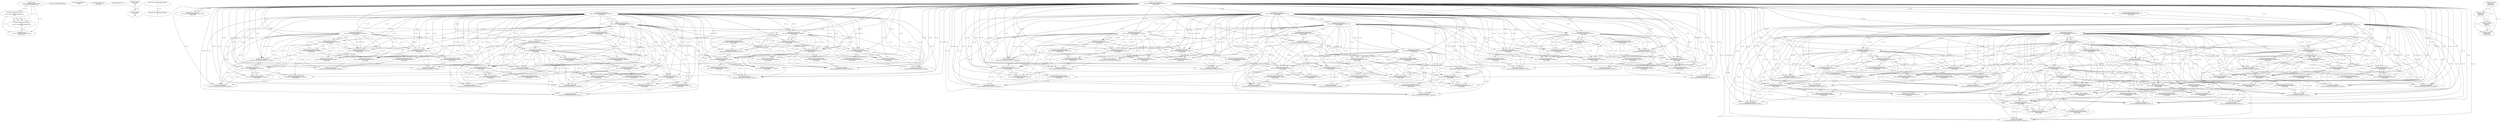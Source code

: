// Global SCDG with merge call
digraph {
	0 [label="4205424.main
02c2d7cc7dbc56f5659150b6b5b7df14
<BV128 arg0_984483_128>"]
	1 [label="0x401014.IsDebuggerPresent
"]
	2 [label="0x40102a.FindWindowA
OLLYDBG
0"]
	3 [label="0x402b86.LoadLibraryA
user32.dll"]
	4 [label="0x402b9a.GetModuleFileNameA
0
02c2d7cc7dbc56f5659150b6b5b7df14
260"]
	0 -> 4 [label="(1-->2)"]
	5 [label="0x403953.GetModuleFileNameA
0
02c2d7cc7dbc56f5659150b6b5b7df14
260"]
	0 -> 5 [label="(1-->2)"]
	4 -> 5 [label="(2-->2)"]
	4 -> 5 [label="(3-->3)"]
	4 -> 5 [label="(0-->0)"]
	6 [label="0x403967.strstr
02c2d7cc7dbc56f5659150b6b5b7df14
test_item.exe"]
	0 -> 6 [label="(1-->1)"]
	4 -> 6 [label="(2-->1)"]
	5 -> 6 [label="(2-->1)"]
	7 [label="0x402bab.ExitProcess
0"]
	8 [label="0x40104b.memset
2147417092
0
292"]
	9 [label="0x401056.CreateToolhelp32Snapshot
2
0"]
	10 [label="0x401071.Process32First
retval_CreateToolhelp32Snapshot_1082787_32
2147417088"]
	11 [label="0x40108d.StrStrIA
explorer.exe
wireshark.exe"]
	12 [label="0x4010b9.GetHandleInformation
retval_CreateToolhelp32Snapshot_1082787_32
2147417084"]
	10 -> 12 [label="(1-->1)"]
	13 [label="0x40109d.Process32Next
retval_CreateToolhelp32Snapshot_1082787_32
2147417088"]
	10 -> 13 [label="(1-->1)"]
	10 -> 13 [label="(2-->2)"]
	14 [label="0x401ac4.memset
2147416764
0
292"]
	8 -> 14 [label="(3-->3)"]
	15 [label="0x401acf.CreateToolhelp32Snapshot
2
0"]
	9 -> 15 [label="(1-->1)"]
	16 [label="0x401af5.Process32First
retval_CreateToolhelp32Snapshot_1082791_32
2147416760"]
	10 -> 16 [label="(0-->0)"]
	17 [label="0x401b10.StrStrIA
explorer.exe
dumpcap.exe"]
	11 -> 17 [label="(1-->1)"]
	18 [label="0x401af5.Process32First
retval_CreateToolhelp32Snapshot_1082792_32
2147416760"]
	10 -> 18 [label="(0-->0)"]
	19 [label="0x401b1c.Process32Next
retval_CreateToolhelp32Snapshot_1082792_32
2147416760"]
	18 -> 19 [label="(1-->1)"]
	18 -> 19 [label="(2-->2)"]
	20 [label="0x401af5.Process32First
retval_CreateToolhelp32Snapshot_1082797_32
2147416760"]
	18 -> 20 [label="(2-->2)"]
	19 -> 20 [label="(2-->2)"]
	10 -> 20 [label="(0-->0)"]
	18 -> 20 [label="(0-->0)"]
	21 [label="0x401b10.StrStrIA
explorer.exe
idag.exe"]
	11 -> 21 [label="(1-->1)"]
	17 -> 21 [label="(1-->1)"]
	22 [label="0x401b38.GetHandleInformation
retval_CreateToolhelp32Snapshot_1082797_32
2147416756"]
	20 -> 22 [label="(1-->1)"]
	23 [label="0x401b4a.CloseHandle
retval_CreateToolhelp32Snapshot_1082797_32"]
	20 -> 23 [label="(1-->1)"]
	22 -> 23 [label="(1-->1)"]
	10 -> 23 [label="(0-->0)"]
	18 -> 23 [label="(0-->0)"]
	20 -> 23 [label="(0-->0)"]
	24 [label="0x401b1c.Process32Next
retval_CreateToolhelp32Snapshot_1082797_32
2147416760"]
	20 -> 24 [label="(1-->1)"]
	18 -> 24 [label="(2-->2)"]
	19 -> 24 [label="(2-->2)"]
	20 -> 24 [label="(2-->2)"]
	25 [label="0x401af5.Process32First
retval_CreateToolhelp32Snapshot_1082804_32
2147416760"]
	18 -> 25 [label="(2-->2)"]
	19 -> 25 [label="(2-->2)"]
	20 -> 25 [label="(2-->2)"]
	24 -> 25 [label="(2-->2)"]
	10 -> 25 [label="(0-->0)"]
	18 -> 25 [label="(0-->0)"]
	20 -> 25 [label="(0-->0)"]
	26 [label="0x401b10.StrStrIA
explorer.exe
vmwaretray.exe"]
	11 -> 26 [label="(1-->1)"]
	17 -> 26 [label="(1-->1)"]
	21 -> 26 [label="(1-->1)"]
	27 [label="0x401b38.GetHandleInformation
retval_CreateToolhelp32Snapshot_1082804_32
2147416756"]
	25 -> 27 [label="(1-->1)"]
	28 [label="0x401af5.Process32First
retval_CreateToolhelp32Snapshot_1082805_32
2147416760"]
	18 -> 28 [label="(2-->2)"]
	19 -> 28 [label="(2-->2)"]
	20 -> 28 [label="(2-->2)"]
	24 -> 28 [label="(2-->2)"]
	10 -> 28 [label="(0-->0)"]
	18 -> 28 [label="(0-->0)"]
	20 -> 28 [label="(0-->0)"]
	29 [label="0x401b38.GetHandleInformation
retval_CreateToolhelp32Snapshot_1082805_32
2147416756"]
	28 -> 29 [label="(1-->1)"]
	22 -> 29 [label="(2-->2)"]
	30 [label="0x401af5.Process32First
retval_CreateToolhelp32Snapshot_1082807_32
2147416760"]
	18 -> 30 [label="(2-->2)"]
	19 -> 30 [label="(2-->2)"]
	20 -> 30 [label="(2-->2)"]
	24 -> 30 [label="(2-->2)"]
	10 -> 30 [label="(0-->0)"]
	18 -> 30 [label="(0-->0)"]
	20 -> 30 [label="(0-->0)"]
	23 -> 30 [label="(0-->0)"]
	31 [label="0x401b4a.CloseHandle
retval_CreateToolhelp32Snapshot_1082805_32"]
	28 -> 31 [label="(1-->1)"]
	29 -> 31 [label="(1-->1)"]
	10 -> 31 [label="(0-->0)"]
	18 -> 31 [label="(0-->0)"]
	20 -> 31 [label="(0-->0)"]
	28 -> 31 [label="(0-->0)"]
	32 [label="0x401b38.GetHandleInformation
retval_CreateToolhelp32Snapshot_1082807_32
2147416756"]
	30 -> 32 [label="(1-->1)"]
	22 -> 32 [label="(2-->2)"]
	33 [label="0x401b4a.CloseHandle
retval_CreateToolhelp32Snapshot_1082804_32"]
	25 -> 33 [label="(1-->1)"]
	27 -> 33 [label="(1-->1)"]
	10 -> 33 [label="(0-->0)"]
	18 -> 33 [label="(0-->0)"]
	20 -> 33 [label="(0-->0)"]
	25 -> 33 [label="(0-->0)"]
	34 [label="0x401b4a.CloseHandle
retval_CreateToolhelp32Snapshot_1082807_32"]
	30 -> 34 [label="(1-->1)"]
	32 -> 34 [label="(1-->1)"]
	10 -> 34 [label="(0-->0)"]
	18 -> 34 [label="(0-->0)"]
	20 -> 34 [label="(0-->0)"]
	23 -> 34 [label="(0-->0)"]
	30 -> 34 [label="(0-->0)"]
	35 [label="0x401b38.GetHandleInformation
retval_CreateToolhelp32Snapshot_1082792_32
2147416756"]
	18 -> 35 [label="(1-->1)"]
	19 -> 35 [label="(1-->1)"]
	36 [label="0x401af5.Process32First
retval_CreateToolhelp32Snapshot_1082798_32
2147416760"]
	18 -> 36 [label="(2-->2)"]
	19 -> 36 [label="(2-->2)"]
	10 -> 36 [label="(0-->0)"]
	18 -> 36 [label="(0-->0)"]
	37 [label="0x401b1c.Process32Next
retval_CreateToolhelp32Snapshot_1082798_32
2147416760"]
	36 -> 37 [label="(1-->1)"]
	18 -> 37 [label="(2-->2)"]
	19 -> 37 [label="(2-->2)"]
	36 -> 37 [label="(2-->2)"]
	38 [label="0x401af5.Process32First
retval_CreateToolhelp32Snapshot_1082814_32
2147416760"]
	18 -> 38 [label="(2-->2)"]
	19 -> 38 [label="(2-->2)"]
	36 -> 38 [label="(2-->2)"]
	37 -> 38 [label="(2-->2)"]
	10 -> 38 [label="(0-->0)"]
	18 -> 38 [label="(0-->0)"]
	36 -> 38 [label="(0-->0)"]
	39 [label="0x401104.PathFileExistsA
\\?\globalroot\systemroot\system32\vmx_fb.dll"]
	10 -> 39 [label="(0-->0)"]
	18 -> 39 [label="(0-->0)"]
	36 -> 39 [label="(0-->0)"]
	38 -> 39 [label="(0-->0)"]
	40 [label="0x401b38.GetHandleInformation
retval_CreateToolhelp32Snapshot_1082814_32
2147416756"]
	38 -> 40 [label="(1-->1)"]
	35 -> 40 [label="(2-->2)"]
	41 [label="0x401b4a.CloseHandle
retval_CreateToolhelp32Snapshot_1082814_32"]
	38 -> 41 [label="(1-->1)"]
	40 -> 41 [label="(1-->1)"]
	10 -> 41 [label="(0-->0)"]
	18 -> 41 [label="(0-->0)"]
	36 -> 41 [label="(0-->0)"]
	38 -> 41 [label="(0-->0)"]
	42 [label="0x401b38.GetHandleInformation
retval_CreateToolhelp32Snapshot_1082798_32
2147416756"]
	36 -> 42 [label="(1-->1)"]
	37 -> 42 [label="(1-->1)"]
	35 -> 42 [label="(2-->2)"]
	43 [label="0x401af5.Process32First
retval_CreateToolhelp32Snapshot_1082816_32
2147416760"]
	18 -> 43 [label="(2-->2)"]
	19 -> 43 [label="(2-->2)"]
	36 -> 43 [label="(2-->2)"]
	37 -> 43 [label="(2-->2)"]
	10 -> 43 [label="(0-->0)"]
	18 -> 43 [label="(0-->0)"]
	36 -> 43 [label="(0-->0)"]
	44 [label="0x401b38.GetHandleInformation
retval_CreateToolhelp32Snapshot_1082816_32
2147416756"]
	43 -> 44 [label="(1-->1)"]
	35 -> 44 [label="(2-->2)"]
	42 -> 44 [label="(2-->2)"]
	45 [label="0x401b4a.CloseHandle
retval_CreateToolhelp32Snapshot_1082816_32"]
	43 -> 45 [label="(1-->1)"]
	44 -> 45 [label="(1-->1)"]
	10 -> 45 [label="(0-->0)"]
	18 -> 45 [label="(0-->0)"]
	36 -> 45 [label="(0-->0)"]
	43 -> 45 [label="(0-->0)"]
	46 [label="0x401b4a.CloseHandle
retval_CreateToolhelp32Snapshot_1082798_32"]
	36 -> 46 [label="(1-->1)"]
	37 -> 46 [label="(1-->1)"]
	42 -> 46 [label="(1-->1)"]
	10 -> 46 [label="(0-->0)"]
	18 -> 46 [label="(0-->0)"]
	36 -> 46 [label="(0-->0)"]
	47 [label="0x401af5.Process32First
retval_CreateToolhelp32Snapshot_1082820_32
2147416760"]
	18 -> 47 [label="(2-->2)"]
	19 -> 47 [label="(2-->2)"]
	36 -> 47 [label="(2-->2)"]
	37 -> 47 [label="(2-->2)"]
	10 -> 47 [label="(0-->0)"]
	18 -> 47 [label="(0-->0)"]
	36 -> 47 [label="(0-->0)"]
	46 -> 47 [label="(0-->0)"]
	48 [label="0x401b38.GetHandleInformation
retval_CreateToolhelp32Snapshot_1082820_32
2147416756"]
	47 -> 48 [label="(1-->1)"]
	35 -> 48 [label="(2-->2)"]
	42 -> 48 [label="(2-->2)"]
	49 [label="0x401b4a.CloseHandle
retval_CreateToolhelp32Snapshot_1082820_32"]
	47 -> 49 [label="(1-->1)"]
	48 -> 49 [label="(1-->1)"]
	10 -> 49 [label="(0-->0)"]
	18 -> 49 [label="(0-->0)"]
	36 -> 49 [label="(0-->0)"]
	46 -> 49 [label="(0-->0)"]
	47 -> 49 [label="(0-->0)"]
	50 [label="0x401b4a.CloseHandle
retval_CreateToolhelp32Snapshot_1082792_32"]
	18 -> 50 [label="(1-->1)"]
	35 -> 50 [label="(1-->1)"]
	10 -> 50 [label="(0-->0)"]
	18 -> 50 [label="(0-->0)"]
	51 [label="0x401af5.Process32First
retval_CreateToolhelp32Snapshot_1082800_32
2147416760"]
	18 -> 51 [label="(2-->2)"]
	19 -> 51 [label="(2-->2)"]
	10 -> 51 [label="(0-->0)"]
	18 -> 51 [label="(0-->0)"]
	50 -> 51 [label="(0-->0)"]
	52 [label="0x401b38.GetHandleInformation
retval_CreateToolhelp32Snapshot_1082800_32
2147416756"]
	51 -> 52 [label="(1-->1)"]
	35 -> 52 [label="(2-->2)"]
	53 [label="0x401b1c.Process32Next
retval_CreateToolhelp32Snapshot_1082800_32
2147416760"]
	51 -> 53 [label="(1-->1)"]
	18 -> 53 [label="(2-->2)"]
	19 -> 53 [label="(2-->2)"]
	51 -> 53 [label="(2-->2)"]
	54 [label="0x401af5.Process32First
retval_CreateToolhelp32Snapshot_1082827_32
2147416760"]
	18 -> 54 [label="(2-->2)"]
	19 -> 54 [label="(2-->2)"]
	51 -> 54 [label="(2-->2)"]
	53 -> 54 [label="(2-->2)"]
	10 -> 54 [label="(0-->0)"]
	18 -> 54 [label="(0-->0)"]
	50 -> 54 [label="(0-->0)"]
	51 -> 54 [label="(0-->0)"]
	55 [label="0x401b38.GetHandleInformation
retval_CreateToolhelp32Snapshot_1082827_32
2147416756"]
	54 -> 55 [label="(1-->1)"]
	35 -> 55 [label="(2-->2)"]
	56 [label="0x401af5.Process32First
retval_CreateToolhelp32Snapshot_1082828_32
2147416760"]
	18 -> 56 [label="(2-->2)"]
	19 -> 56 [label="(2-->2)"]
	51 -> 56 [label="(2-->2)"]
	53 -> 56 [label="(2-->2)"]
	10 -> 56 [label="(0-->0)"]
	18 -> 56 [label="(0-->0)"]
	50 -> 56 [label="(0-->0)"]
	51 -> 56 [label="(0-->0)"]
	57 [label="0x401b4a.CloseHandle
retval_CreateToolhelp32Snapshot_1082827_32"]
	54 -> 57 [label="(1-->1)"]
	55 -> 57 [label="(1-->1)"]
	10 -> 57 [label="(0-->0)"]
	18 -> 57 [label="(0-->0)"]
	50 -> 57 [label="(0-->0)"]
	51 -> 57 [label="(0-->0)"]
	54 -> 57 [label="(0-->0)"]
	58 [label="0x401b38.GetHandleInformation
retval_CreateToolhelp32Snapshot_1082828_32
2147416756"]
	56 -> 58 [label="(1-->1)"]
	35 -> 58 [label="(2-->2)"]
	52 -> 58 [label="(2-->2)"]
	59 [label="0x401b4a.CloseHandle
retval_CreateToolhelp32Snapshot_1082828_32"]
	56 -> 59 [label="(1-->1)"]
	58 -> 59 [label="(1-->1)"]
	10 -> 59 [label="(0-->0)"]
	18 -> 59 [label="(0-->0)"]
	50 -> 59 [label="(0-->0)"]
	51 -> 59 [label="(0-->0)"]
	56 -> 59 [label="(0-->0)"]
	60 [label="0x401b4a.CloseHandle
retval_CreateToolhelp32Snapshot_1082800_32"]
	51 -> 60 [label="(1-->1)"]
	52 -> 60 [label="(1-->1)"]
	10 -> 60 [label="(0-->0)"]
	18 -> 60 [label="(0-->0)"]
	50 -> 60 [label="(0-->0)"]
	51 -> 60 [label="(0-->0)"]
	61 [label="0x401af5.Process32First
retval_CreateToolhelp32Snapshot_1082830_32
2147416760"]
	18 -> 61 [label="(2-->2)"]
	19 -> 61 [label="(2-->2)"]
	51 -> 61 [label="(2-->2)"]
	53 -> 61 [label="(2-->2)"]
	10 -> 61 [label="(0-->0)"]
	18 -> 61 [label="(0-->0)"]
	50 -> 61 [label="(0-->0)"]
	51 -> 61 [label="(0-->0)"]
	60 -> 61 [label="(0-->0)"]
	62 [label="0x401b38.GetHandleInformation
retval_CreateToolhelp32Snapshot_1082830_32
2147416756"]
	61 -> 62 [label="(1-->1)"]
	35 -> 62 [label="(2-->2)"]
	52 -> 62 [label="(2-->2)"]
	63 [label="0x401b4a.CloseHandle
retval_CreateToolhelp32Snapshot_1082830_32"]
	61 -> 63 [label="(1-->1)"]
	62 -> 63 [label="(1-->1)"]
	10 -> 63 [label="(0-->0)"]
	18 -> 63 [label="(0-->0)"]
	50 -> 63 [label="(0-->0)"]
	51 -> 63 [label="(0-->0)"]
	60 -> 63 [label="(0-->0)"]
	61 -> 63 [label="(0-->0)"]
	64 [label="0x401b1c.Process32Next
retval_CreateToolhelp32Snapshot_1082791_32
2147416760"]
	16 -> 64 [label="(1-->1)"]
	16 -> 64 [label="(2-->2)"]
	65 [label="0x401af5.Process32First
retval_CreateToolhelp32Snapshot_1082836_32
2147416760"]
	16 -> 65 [label="(2-->2)"]
	64 -> 65 [label="(2-->2)"]
	10 -> 65 [label="(0-->0)"]
	16 -> 65 [label="(0-->0)"]
	66 [label="0x401b38.GetHandleInformation
retval_CreateToolhelp32Snapshot_1082836_32
2147416756"]
	65 -> 66 [label="(1-->1)"]
	67 [label="0x401b1c.Process32Next
retval_CreateToolhelp32Snapshot_1082836_32
2147416760"]
	65 -> 67 [label="(1-->1)"]
	16 -> 67 [label="(2-->2)"]
	64 -> 67 [label="(2-->2)"]
	65 -> 67 [label="(2-->2)"]
	68 [label="0x401af5.Process32First
retval_CreateToolhelp32Snapshot_1082843_32
2147416760"]
	16 -> 68 [label="(2-->2)"]
	64 -> 68 [label="(2-->2)"]
	65 -> 68 [label="(2-->2)"]
	67 -> 68 [label="(2-->2)"]
	10 -> 68 [label="(0-->0)"]
	16 -> 68 [label="(0-->0)"]
	65 -> 68 [label="(0-->0)"]
	69 [label="0x401b38.GetHandleInformation
retval_CreateToolhelp32Snapshot_1082843_32
2147416756"]
	68 -> 69 [label="(1-->1)"]
	70 [label="0x401af5.Process32First
retval_CreateToolhelp32Snapshot_1082844_32
2147416760"]
	16 -> 70 [label="(2-->2)"]
	64 -> 70 [label="(2-->2)"]
	65 -> 70 [label="(2-->2)"]
	67 -> 70 [label="(2-->2)"]
	10 -> 70 [label="(0-->0)"]
	16 -> 70 [label="(0-->0)"]
	65 -> 70 [label="(0-->0)"]
	71 [label="0x401b4a.CloseHandle
retval_CreateToolhelp32Snapshot_1082843_32"]
	68 -> 71 [label="(1-->1)"]
	69 -> 71 [label="(1-->1)"]
	10 -> 71 [label="(0-->0)"]
	16 -> 71 [label="(0-->0)"]
	65 -> 71 [label="(0-->0)"]
	68 -> 71 [label="(0-->0)"]
	72 [label="0x401b38.GetHandleInformation
retval_CreateToolhelp32Snapshot_1082844_32
2147416756"]
	70 -> 72 [label="(1-->1)"]
	66 -> 72 [label="(2-->2)"]
	73 [label="0x401b4a.CloseHandle
retval_CreateToolhelp32Snapshot_1082844_32"]
	70 -> 73 [label="(1-->1)"]
	72 -> 73 [label="(1-->1)"]
	10 -> 73 [label="(0-->0)"]
	16 -> 73 [label="(0-->0)"]
	65 -> 73 [label="(0-->0)"]
	70 -> 73 [label="(0-->0)"]
	74 [label="0x401b4a.CloseHandle
retval_CreateToolhelp32Snapshot_1082836_32"]
	65 -> 74 [label="(1-->1)"]
	66 -> 74 [label="(1-->1)"]
	67 -> 74 [label="(1-->1)"]
	10 -> 74 [label="(0-->0)"]
	16 -> 74 [label="(0-->0)"]
	65 -> 74 [label="(0-->0)"]
	75 [label="0x401af5.Process32First
retval_CreateToolhelp32Snapshot_1082846_32
2147416760"]
	16 -> 75 [label="(2-->2)"]
	64 -> 75 [label="(2-->2)"]
	65 -> 75 [label="(2-->2)"]
	67 -> 75 [label="(2-->2)"]
	10 -> 75 [label="(0-->0)"]
	16 -> 75 [label="(0-->0)"]
	65 -> 75 [label="(0-->0)"]
	74 -> 75 [label="(0-->0)"]
	76 [label="0x401b38.GetHandleInformation
retval_CreateToolhelp32Snapshot_1082846_32
2147416756"]
	75 -> 76 [label="(1-->1)"]
	66 -> 76 [label="(2-->2)"]
	77 [label="0x401b4a.CloseHandle
retval_CreateToolhelp32Snapshot_1082846_32"]
	75 -> 77 [label="(1-->1)"]
	76 -> 77 [label="(1-->1)"]
	10 -> 77 [label="(0-->0)"]
	16 -> 77 [label="(0-->0)"]
	65 -> 77 [label="(0-->0)"]
	74 -> 77 [label="(0-->0)"]
	75 -> 77 [label="(0-->0)"]
	78 [label="0x401b38.GetHandleInformation
retval_CreateToolhelp32Snapshot_1082791_32
2147416756"]
	16 -> 78 [label="(1-->1)"]
	64 -> 78 [label="(1-->1)"]
	79 [label="0x401af5.Process32First
retval_CreateToolhelp32Snapshot_1082840_32
2147416760"]
	16 -> 79 [label="(2-->2)"]
	64 -> 79 [label="(2-->2)"]
	10 -> 79 [label="(0-->0)"]
	16 -> 79 [label="(0-->0)"]
	80 [label="0x401b1c.Process32Next
retval_CreateToolhelp32Snapshot_1082840_32
2147416760"]
	79 -> 80 [label="(1-->1)"]
	16 -> 80 [label="(2-->2)"]
	64 -> 80 [label="(2-->2)"]
	79 -> 80 [label="(2-->2)"]
	81 [label="0x401af5.Process32First
retval_CreateToolhelp32Snapshot_1082854_32
2147416760"]
	16 -> 81 [label="(2-->2)"]
	64 -> 81 [label="(2-->2)"]
	79 -> 81 [label="(2-->2)"]
	80 -> 81 [label="(2-->2)"]
	10 -> 81 [label="(0-->0)"]
	16 -> 81 [label="(0-->0)"]
	79 -> 81 [label="(0-->0)"]
	82 [label="0x401b38.GetHandleInformation
retval_CreateToolhelp32Snapshot_1082854_32
2147416756"]
	81 -> 82 [label="(1-->1)"]
	78 -> 82 [label="(2-->2)"]
	83 [label="0x401b4a.CloseHandle
retval_CreateToolhelp32Snapshot_1082854_32"]
	81 -> 83 [label="(1-->1)"]
	82 -> 83 [label="(1-->1)"]
	10 -> 83 [label="(0-->0)"]
	16 -> 83 [label="(0-->0)"]
	79 -> 83 [label="(0-->0)"]
	81 -> 83 [label="(0-->0)"]
	84 [label="0x401b38.GetHandleInformation
retval_CreateToolhelp32Snapshot_1082840_32
2147416756"]
	79 -> 84 [label="(1-->1)"]
	80 -> 84 [label="(1-->1)"]
	78 -> 84 [label="(2-->2)"]
	85 [label="0x401af5.Process32First
retval_CreateToolhelp32Snapshot_1082857_32
2147416760"]
	16 -> 85 [label="(2-->2)"]
	64 -> 85 [label="(2-->2)"]
	79 -> 85 [label="(2-->2)"]
	80 -> 85 [label="(2-->2)"]
	10 -> 85 [label="(0-->0)"]
	16 -> 85 [label="(0-->0)"]
	79 -> 85 [label="(0-->0)"]
	86 [label="0x401b38.GetHandleInformation
retval_CreateToolhelp32Snapshot_1082857_32
2147416756"]
	85 -> 86 [label="(1-->1)"]
	78 -> 86 [label="(2-->2)"]
	84 -> 86 [label="(2-->2)"]
	87 [label="0x401b4a.CloseHandle
retval_CreateToolhelp32Snapshot_1082857_32"]
	85 -> 87 [label="(1-->1)"]
	86 -> 87 [label="(1-->1)"]
	10 -> 87 [label="(0-->0)"]
	16 -> 87 [label="(0-->0)"]
	79 -> 87 [label="(0-->0)"]
	85 -> 87 [label="(0-->0)"]
	88 [label="0x401b4a.CloseHandle
retval_CreateToolhelp32Snapshot_1082840_32"]
	79 -> 88 [label="(1-->1)"]
	80 -> 88 [label="(1-->1)"]
	84 -> 88 [label="(1-->1)"]
	10 -> 88 [label="(0-->0)"]
	16 -> 88 [label="(0-->0)"]
	79 -> 88 [label="(0-->0)"]
	89 [label="0x401af5.Process32First
retval_CreateToolhelp32Snapshot_1082858_32
2147416760"]
	16 -> 89 [label="(2-->2)"]
	64 -> 89 [label="(2-->2)"]
	79 -> 89 [label="(2-->2)"]
	80 -> 89 [label="(2-->2)"]
	10 -> 89 [label="(0-->0)"]
	16 -> 89 [label="(0-->0)"]
	79 -> 89 [label="(0-->0)"]
	88 -> 89 [label="(0-->0)"]
	90 [label="0x401b38.GetHandleInformation
retval_CreateToolhelp32Snapshot_1082858_32
2147416756"]
	89 -> 90 [label="(1-->1)"]
	78 -> 90 [label="(2-->2)"]
	84 -> 90 [label="(2-->2)"]
	91 [label="0x401b4a.CloseHandle
retval_CreateToolhelp32Snapshot_1082858_32"]
	89 -> 91 [label="(1-->1)"]
	90 -> 91 [label="(1-->1)"]
	10 -> 91 [label="(0-->0)"]
	16 -> 91 [label="(0-->0)"]
	79 -> 91 [label="(0-->0)"]
	88 -> 91 [label="(0-->0)"]
	89 -> 91 [label="(0-->0)"]
	92 [label="0x401b4a.CloseHandle
retval_CreateToolhelp32Snapshot_1082791_32"]
	16 -> 92 [label="(1-->1)"]
	64 -> 92 [label="(1-->1)"]
	78 -> 92 [label="(1-->1)"]
	10 -> 92 [label="(0-->0)"]
	16 -> 92 [label="(0-->0)"]
	93 [label="0x401af5.Process32First
retval_CreateToolhelp32Snapshot_1082864_32
2147416760"]
	16 -> 93 [label="(2-->2)"]
	64 -> 93 [label="(2-->2)"]
	10 -> 93 [label="(0-->0)"]
	16 -> 93 [label="(0-->0)"]
	92 -> 93 [label="(0-->0)"]
	94 [label="0x401b38.GetHandleInformation
retval_CreateToolhelp32Snapshot_1082864_32
2147416756"]
	93 -> 94 [label="(1-->1)"]
	78 -> 94 [label="(2-->2)"]
	95 [label="0x401b1c.Process32Next
retval_CreateToolhelp32Snapshot_1082864_32
2147416760"]
	93 -> 95 [label="(1-->1)"]
	16 -> 95 [label="(2-->2)"]
	64 -> 95 [label="(2-->2)"]
	93 -> 95 [label="(2-->2)"]
	96 [label="0x401af5.Process32First
retval_CreateToolhelp32Snapshot_1082868_32
2147416760"]
	16 -> 96 [label="(2-->2)"]
	64 -> 96 [label="(2-->2)"]
	93 -> 96 [label="(2-->2)"]
	95 -> 96 [label="(2-->2)"]
	10 -> 96 [label="(0-->0)"]
	16 -> 96 [label="(0-->0)"]
	92 -> 96 [label="(0-->0)"]
	93 -> 96 [label="(0-->0)"]
	97 [label="0x401b38.GetHandleInformation
retval_CreateToolhelp32Snapshot_1082868_32
2147416756"]
	96 -> 97 [label="(1-->1)"]
	78 -> 97 [label="(2-->2)"]
	98 [label="0x401af5.Process32First
retval_CreateToolhelp32Snapshot_1082869_32
2147416760"]
	16 -> 98 [label="(2-->2)"]
	64 -> 98 [label="(2-->2)"]
	93 -> 98 [label="(2-->2)"]
	95 -> 98 [label="(2-->2)"]
	10 -> 98 [label="(0-->0)"]
	16 -> 98 [label="(0-->0)"]
	92 -> 98 [label="(0-->0)"]
	93 -> 98 [label="(0-->0)"]
	99 [label="0x401b4a.CloseHandle
retval_CreateToolhelp32Snapshot_1082868_32"]
	96 -> 99 [label="(1-->1)"]
	97 -> 99 [label="(1-->1)"]
	10 -> 99 [label="(0-->0)"]
	16 -> 99 [label="(0-->0)"]
	92 -> 99 [label="(0-->0)"]
	93 -> 99 [label="(0-->0)"]
	96 -> 99 [label="(0-->0)"]
	100 [label="0x401b38.GetHandleInformation
retval_CreateToolhelp32Snapshot_1082869_32
2147416756"]
	98 -> 100 [label="(1-->1)"]
	78 -> 100 [label="(2-->2)"]
	94 -> 100 [label="(2-->2)"]
	101 [label="0x401b4a.CloseHandle
retval_CreateToolhelp32Snapshot_1082869_32"]
	98 -> 101 [label="(1-->1)"]
	100 -> 101 [label="(1-->1)"]
	10 -> 101 [label="(0-->0)"]
	16 -> 101 [label="(0-->0)"]
	92 -> 101 [label="(0-->0)"]
	93 -> 101 [label="(0-->0)"]
	98 -> 101 [label="(0-->0)"]
	102 [label="0x401b4a.CloseHandle
retval_CreateToolhelp32Snapshot_1082864_32"]
	93 -> 102 [label="(1-->1)"]
	94 -> 102 [label="(1-->1)"]
	10 -> 102 [label="(0-->0)"]
	16 -> 102 [label="(0-->0)"]
	92 -> 102 [label="(0-->0)"]
	93 -> 102 [label="(0-->0)"]
	103 [label="0x401af5.Process32First
retval_CreateToolhelp32Snapshot_1082871_32
2147416760"]
	16 -> 103 [label="(2-->2)"]
	64 -> 103 [label="(2-->2)"]
	93 -> 103 [label="(2-->2)"]
	95 -> 103 [label="(2-->2)"]
	10 -> 103 [label="(0-->0)"]
	16 -> 103 [label="(0-->0)"]
	92 -> 103 [label="(0-->0)"]
	93 -> 103 [label="(0-->0)"]
	102 -> 103 [label="(0-->0)"]
	104 [label="0x4010cb.CloseHandle
retval_CreateToolhelp32Snapshot_1082787_32"]
	10 -> 104 [label="(1-->1)"]
	12 -> 104 [label="(1-->1)"]
	10 -> 104 [label="(0-->0)"]
	105 [label="0x401b38.GetHandleInformation
retval_CreateToolhelp32Snapshot_1082871_32
2147416756"]
	103 -> 105 [label="(1-->1)"]
	78 -> 105 [label="(2-->2)"]
	94 -> 105 [label="(2-->2)"]
	106 [label="0x401b4a.CloseHandle
retval_CreateToolhelp32Snapshot_1082871_32"]
	103 -> 106 [label="(1-->1)"]
	105 -> 106 [label="(1-->1)"]
	10 -> 106 [label="(0-->0)"]
	16 -> 106 [label="(0-->0)"]
	92 -> 106 [label="(0-->0)"]
	93 -> 106 [label="(0-->0)"]
	102 -> 106 [label="(0-->0)"]
	103 -> 106 [label="(0-->0)"]
	107 [label="0x401af5.Process32First
retval_CreateToolhelp32Snapshot_1082877_32
2147416760"]
	10 -> 107 [label="(0-->0)"]
	104 -> 107 [label="(0-->0)"]
	108 [label="0x401b1c.Process32Next
retval_CreateToolhelp32Snapshot_1082877_32
2147416760"]
	107 -> 108 [label="(1-->1)"]
	107 -> 108 [label="(2-->2)"]
	109 [label="0x401af5.Process32First
retval_CreateToolhelp32Snapshot_1082881_32
2147416760"]
	107 -> 109 [label="(2-->2)"]
	108 -> 109 [label="(2-->2)"]
	10 -> 109 [label="(0-->0)"]
	104 -> 109 [label="(0-->0)"]
	107 -> 109 [label="(0-->0)"]
	110 [label="0x401b38.GetHandleInformation
retval_CreateToolhelp32Snapshot_1082881_32
2147416756"]
	109 -> 110 [label="(1-->1)"]
	111 [label="0x401b1c.Process32Next
retval_CreateToolhelp32Snapshot_1082881_32
2147416760"]
	109 -> 111 [label="(1-->1)"]
	107 -> 111 [label="(2-->2)"]
	108 -> 111 [label="(2-->2)"]
	109 -> 111 [label="(2-->2)"]
	112 [label="0x401af5.Process32First
retval_CreateToolhelp32Snapshot_1082888_32
2147416760"]
	107 -> 112 [label="(2-->2)"]
	108 -> 112 [label="(2-->2)"]
	109 -> 112 [label="(2-->2)"]
	111 -> 112 [label="(2-->2)"]
	10 -> 112 [label="(0-->0)"]
	104 -> 112 [label="(0-->0)"]
	107 -> 112 [label="(0-->0)"]
	109 -> 112 [label="(0-->0)"]
	113 [label="0x401b38.GetHandleInformation
retval_CreateToolhelp32Snapshot_1082888_32
2147416756"]
	112 -> 113 [label="(1-->1)"]
	114 [label="0x401af5.Process32First
retval_CreateToolhelp32Snapshot_1082889_32
2147416760"]
	107 -> 114 [label="(2-->2)"]
	108 -> 114 [label="(2-->2)"]
	109 -> 114 [label="(2-->2)"]
	111 -> 114 [label="(2-->2)"]
	10 -> 114 [label="(0-->0)"]
	104 -> 114 [label="(0-->0)"]
	107 -> 114 [label="(0-->0)"]
	109 -> 114 [label="(0-->0)"]
	115 [label="0x401b4a.CloseHandle
retval_CreateToolhelp32Snapshot_1082888_32"]
	112 -> 115 [label="(1-->1)"]
	113 -> 115 [label="(1-->1)"]
	10 -> 115 [label="(0-->0)"]
	104 -> 115 [label="(0-->0)"]
	107 -> 115 [label="(0-->0)"]
	109 -> 115 [label="(0-->0)"]
	112 -> 115 [label="(0-->0)"]
	116 [label="0x401b38.GetHandleInformation
retval_CreateToolhelp32Snapshot_1082889_32
2147416756"]
	114 -> 116 [label="(1-->1)"]
	110 -> 116 [label="(2-->2)"]
	117 [label="0x401b4a.CloseHandle
retval_CreateToolhelp32Snapshot_1082889_32"]
	114 -> 117 [label="(1-->1)"]
	116 -> 117 [label="(1-->1)"]
	10 -> 117 [label="(0-->0)"]
	104 -> 117 [label="(0-->0)"]
	107 -> 117 [label="(0-->0)"]
	109 -> 117 [label="(0-->0)"]
	114 -> 117 [label="(0-->0)"]
	118 [label="0x401b4a.CloseHandle
retval_CreateToolhelp32Snapshot_1082881_32"]
	109 -> 118 [label="(1-->1)"]
	110 -> 118 [label="(1-->1)"]
	111 -> 118 [label="(1-->1)"]
	10 -> 118 [label="(0-->0)"]
	104 -> 118 [label="(0-->0)"]
	107 -> 118 [label="(0-->0)"]
	109 -> 118 [label="(0-->0)"]
	119 [label="0x401af5.Process32First
retval_CreateToolhelp32Snapshot_1082891_32
2147416760"]
	107 -> 119 [label="(2-->2)"]
	108 -> 119 [label="(2-->2)"]
	109 -> 119 [label="(2-->2)"]
	111 -> 119 [label="(2-->2)"]
	10 -> 119 [label="(0-->0)"]
	104 -> 119 [label="(0-->0)"]
	107 -> 119 [label="(0-->0)"]
	109 -> 119 [label="(0-->0)"]
	118 -> 119 [label="(0-->0)"]
	120 [label="0x401b38.GetHandleInformation
retval_CreateToolhelp32Snapshot_1082891_32
2147416756"]
	119 -> 120 [label="(1-->1)"]
	110 -> 120 [label="(2-->2)"]
	121 [label="0x401b4a.CloseHandle
retval_CreateToolhelp32Snapshot_1082891_32"]
	119 -> 121 [label="(1-->1)"]
	120 -> 121 [label="(1-->1)"]
	10 -> 121 [label="(0-->0)"]
	104 -> 121 [label="(0-->0)"]
	107 -> 121 [label="(0-->0)"]
	109 -> 121 [label="(0-->0)"]
	118 -> 121 [label="(0-->0)"]
	119 -> 121 [label="(0-->0)"]
	122 [label="0x401b38.GetHandleInformation
retval_CreateToolhelp32Snapshot_1082877_32
2147416756"]
	107 -> 122 [label="(1-->1)"]
	108 -> 122 [label="(1-->1)"]
	123 [label="0x401af5.Process32First
retval_CreateToolhelp32Snapshot_1082882_32
2147416760"]
	107 -> 123 [label="(2-->2)"]
	108 -> 123 [label="(2-->2)"]
	10 -> 123 [label="(0-->0)"]
	104 -> 123 [label="(0-->0)"]
	107 -> 123 [label="(0-->0)"]
	124 [label="0x401b1c.Process32Next
retval_CreateToolhelp32Snapshot_1082882_32
2147416760"]
	123 -> 124 [label="(1-->1)"]
	107 -> 124 [label="(2-->2)"]
	108 -> 124 [label="(2-->2)"]
	123 -> 124 [label="(2-->2)"]
	125 [label="0x401af5.Process32First
retval_CreateToolhelp32Snapshot_1082897_32
2147416760"]
	107 -> 125 [label="(2-->2)"]
	108 -> 125 [label="(2-->2)"]
	123 -> 125 [label="(2-->2)"]
	124 -> 125 [label="(2-->2)"]
	10 -> 125 [label="(0-->0)"]
	104 -> 125 [label="(0-->0)"]
	107 -> 125 [label="(0-->0)"]
	123 -> 125 [label="(0-->0)"]
	126 [label="0x401b38.GetHandleInformation
retval_CreateToolhelp32Snapshot_1082897_32
2147416756"]
	125 -> 126 [label="(1-->1)"]
	122 -> 126 [label="(2-->2)"]
	127 [label="0x401b4a.CloseHandle
retval_CreateToolhelp32Snapshot_1082897_32"]
	125 -> 127 [label="(1-->1)"]
	126 -> 127 [label="(1-->1)"]
	10 -> 127 [label="(0-->0)"]
	104 -> 127 [label="(0-->0)"]
	107 -> 127 [label="(0-->0)"]
	123 -> 127 [label="(0-->0)"]
	125 -> 127 [label="(0-->0)"]
	128 [label="0x401b38.GetHandleInformation
retval_CreateToolhelp32Snapshot_1082882_32
2147416756"]
	123 -> 128 [label="(1-->1)"]
	124 -> 128 [label="(1-->1)"]
	122 -> 128 [label="(2-->2)"]
	129 [label="0x401af5.Process32First
retval_CreateToolhelp32Snapshot_1082901_32
2147416760"]
	107 -> 129 [label="(2-->2)"]
	108 -> 129 [label="(2-->2)"]
	123 -> 129 [label="(2-->2)"]
	124 -> 129 [label="(2-->2)"]
	10 -> 129 [label="(0-->0)"]
	104 -> 129 [label="(0-->0)"]
	107 -> 129 [label="(0-->0)"]
	123 -> 129 [label="(0-->0)"]
	130 [label="0x401b38.GetHandleInformation
retval_CreateToolhelp32Snapshot_1082901_32
2147416756"]
	129 -> 130 [label="(1-->1)"]
	122 -> 130 [label="(2-->2)"]
	128 -> 130 [label="(2-->2)"]
	131 [label="0x401b4a.CloseHandle
retval_CreateToolhelp32Snapshot_1082901_32"]
	129 -> 131 [label="(1-->1)"]
	130 -> 131 [label="(1-->1)"]
	10 -> 131 [label="(0-->0)"]
	104 -> 131 [label="(0-->0)"]
	107 -> 131 [label="(0-->0)"]
	123 -> 131 [label="(0-->0)"]
	129 -> 131 [label="(0-->0)"]
	132 [label="0x401b4a.CloseHandle
retval_CreateToolhelp32Snapshot_1082882_32"]
	123 -> 132 [label="(1-->1)"]
	124 -> 132 [label="(1-->1)"]
	128 -> 132 [label="(1-->1)"]
	10 -> 132 [label="(0-->0)"]
	104 -> 132 [label="(0-->0)"]
	107 -> 132 [label="(0-->0)"]
	123 -> 132 [label="(0-->0)"]
	133 [label="0x401af5.Process32First
retval_CreateToolhelp32Snapshot_1082902_32
2147416760"]
	107 -> 133 [label="(2-->2)"]
	108 -> 133 [label="(2-->2)"]
	123 -> 133 [label="(2-->2)"]
	124 -> 133 [label="(2-->2)"]
	10 -> 133 [label="(0-->0)"]
	104 -> 133 [label="(0-->0)"]
	107 -> 133 [label="(0-->0)"]
	123 -> 133 [label="(0-->0)"]
	132 -> 133 [label="(0-->0)"]
	134 [label="0x401b38.GetHandleInformation
retval_CreateToolhelp32Snapshot_1082902_32
2147416756"]
	133 -> 134 [label="(1-->1)"]
	122 -> 134 [label="(2-->2)"]
	128 -> 134 [label="(2-->2)"]
	135 [label="0x401b4a.CloseHandle
retval_CreateToolhelp32Snapshot_1082902_32"]
	133 -> 135 [label="(1-->1)"]
	134 -> 135 [label="(1-->1)"]
	10 -> 135 [label="(0-->0)"]
	104 -> 135 [label="(0-->0)"]
	107 -> 135 [label="(0-->0)"]
	123 -> 135 [label="(0-->0)"]
	132 -> 135 [label="(0-->0)"]
	133 -> 135 [label="(0-->0)"]
	136 [label="0x401b4a.CloseHandle
retval_CreateToolhelp32Snapshot_1082877_32"]
	107 -> 136 [label="(1-->1)"]
	108 -> 136 [label="(1-->1)"]
	122 -> 136 [label="(1-->1)"]
	10 -> 136 [label="(0-->0)"]
	104 -> 136 [label="(0-->0)"]
	107 -> 136 [label="(0-->0)"]
	137 [label="0x401af5.Process32First
retval_CreateToolhelp32Snapshot_1082884_32
2147416760"]
	107 -> 137 [label="(2-->2)"]
	108 -> 137 [label="(2-->2)"]
	10 -> 137 [label="(0-->0)"]
	104 -> 137 [label="(0-->0)"]
	107 -> 137 [label="(0-->0)"]
	136 -> 137 [label="(0-->0)"]
	138 [label="0x401b1c.Process32Next
retval_CreateToolhelp32Snapshot_1082884_32
2147416760"]
	137 -> 138 [label="(1-->1)"]
	107 -> 138 [label="(2-->2)"]
	108 -> 138 [label="(2-->2)"]
	137 -> 138 [label="(2-->2)"]
	139 [label="0x401af5.Process32First
retval_CreateToolhelp32Snapshot_1082911_32
2147416760"]
	107 -> 139 [label="(2-->2)"]
	108 -> 139 [label="(2-->2)"]
	137 -> 139 [label="(2-->2)"]
	138 -> 139 [label="(2-->2)"]
	10 -> 139 [label="(0-->0)"]
	104 -> 139 [label="(0-->0)"]
	107 -> 139 [label="(0-->0)"]
	136 -> 139 [label="(0-->0)"]
	137 -> 139 [label="(0-->0)"]
	140 [label="0x401b38.GetHandleInformation
retval_CreateToolhelp32Snapshot_1082911_32
2147416756"]
	139 -> 140 [label="(1-->1)"]
	122 -> 140 [label="(2-->2)"]
	141 [label="0x401b38.GetHandleInformation
retval_CreateToolhelp32Snapshot_1082884_32
2147416756"]
	137 -> 141 [label="(1-->1)"]
	138 -> 141 [label="(1-->1)"]
	122 -> 141 [label="(2-->2)"]
	142 [label="0x401af5.Process32First
retval_CreateToolhelp32Snapshot_1082912_32
2147416760"]
	107 -> 142 [label="(2-->2)"]
	108 -> 142 [label="(2-->2)"]
	137 -> 142 [label="(2-->2)"]
	138 -> 142 [label="(2-->2)"]
	10 -> 142 [label="(0-->0)"]
	104 -> 142 [label="(0-->0)"]
	107 -> 142 [label="(0-->0)"]
	136 -> 142 [label="(0-->0)"]
	137 -> 142 [label="(0-->0)"]
	143 [label="0x401b4a.CloseHandle
retval_CreateToolhelp32Snapshot_1082911_32"]
	139 -> 143 [label="(1-->1)"]
	140 -> 143 [label="(1-->1)"]
	10 -> 143 [label="(0-->0)"]
	104 -> 143 [label="(0-->0)"]
	107 -> 143 [label="(0-->0)"]
	136 -> 143 [label="(0-->0)"]
	137 -> 143 [label="(0-->0)"]
	139 -> 143 [label="(0-->0)"]
	144 [label="0x401b38.GetHandleInformation
retval_CreateToolhelp32Snapshot_1082912_32
2147416756"]
	142 -> 144 [label="(1-->1)"]
	122 -> 144 [label="(2-->2)"]
	141 -> 144 [label="(2-->2)"]
	145 [label="0x401b4a.CloseHandle
retval_CreateToolhelp32Snapshot_1082912_32"]
	142 -> 145 [label="(1-->1)"]
	144 -> 145 [label="(1-->1)"]
	10 -> 145 [label="(0-->0)"]
	104 -> 145 [label="(0-->0)"]
	107 -> 145 [label="(0-->0)"]
	136 -> 145 [label="(0-->0)"]
	137 -> 145 [label="(0-->0)"]
	142 -> 145 [label="(0-->0)"]
	146 [label="0x401b4a.CloseHandle
retval_CreateToolhelp32Snapshot_1082884_32"]
	137 -> 146 [label="(1-->1)"]
	138 -> 146 [label="(1-->1)"]
	141 -> 146 [label="(1-->1)"]
	10 -> 146 [label="(0-->0)"]
	104 -> 146 [label="(0-->0)"]
	107 -> 146 [label="(0-->0)"]
	136 -> 146 [label="(0-->0)"]
	137 -> 146 [label="(0-->0)"]
	147 [label="0x401af5.Process32First
retval_CreateToolhelp32Snapshot_1082914_32
2147416760"]
	107 -> 147 [label="(2-->2)"]
	108 -> 147 [label="(2-->2)"]
	137 -> 147 [label="(2-->2)"]
	138 -> 147 [label="(2-->2)"]
	10 -> 147 [label="(0-->0)"]
	104 -> 147 [label="(0-->0)"]
	107 -> 147 [label="(0-->0)"]
	136 -> 147 [label="(0-->0)"]
	137 -> 147 [label="(0-->0)"]
	146 -> 147 [label="(0-->0)"]
	148 [label="0x401b38.GetHandleInformation
retval_CreateToolhelp32Snapshot_1082914_32
2147416756"]
	147 -> 148 [label="(1-->1)"]
	122 -> 148 [label="(2-->2)"]
	141 -> 148 [label="(2-->2)"]
	149 [label="0x401b4a.CloseHandle
retval_CreateToolhelp32Snapshot_1082914_32"]
	147 -> 149 [label="(1-->1)"]
	148 -> 149 [label="(1-->1)"]
	10 -> 149 [label="(0-->0)"]
	104 -> 149 [label="(0-->0)"]
	107 -> 149 [label="(0-->0)"]
	136 -> 149 [label="(0-->0)"]
	137 -> 149 [label="(0-->0)"]
	146 -> 149 [label="(0-->0)"]
	147 -> 149 [label="(0-->0)"]
	150 [label="0x401b1c.Process32Next
retval_CreateToolhelp32Snapshot_1082816_32
2147416760"]
	43 -> 150 [label="(1-->1)"]
	18 -> 150 [label="(2-->2)"]
	19 -> 150 [label="(2-->2)"]
	36 -> 150 [label="(2-->2)"]
	37 -> 150 [label="(2-->2)"]
	43 -> 150 [label="(2-->2)"]
	151 [label="0x401b1c.Process32Next
retval_CreateToolhelp32Snapshot_1082804_32
2147416760"]
	25 -> 151 [label="(1-->1)"]
	18 -> 151 [label="(2-->2)"]
	19 -> 151 [label="(2-->2)"]
	20 -> 151 [label="(2-->2)"]
	24 -> 151 [label="(2-->2)"]
	25 -> 151 [label="(2-->2)"]
	152 [label="0x401b1c.Process32Next
retval_CreateToolhelp32Snapshot_1082805_32
2147416760"]
	28 -> 152 [label="(1-->1)"]
	18 -> 152 [label="(2-->2)"]
	19 -> 152 [label="(2-->2)"]
	20 -> 152 [label="(2-->2)"]
	24 -> 152 [label="(2-->2)"]
	28 -> 152 [label="(2-->2)"]
	153 [label="0x401b1c.Process32Next
retval_CreateToolhelp32Snapshot_1082820_32
2147416760"]
	47 -> 153 [label="(1-->1)"]
	18 -> 153 [label="(2-->2)"]
	19 -> 153 [label="(2-->2)"]
	36 -> 153 [label="(2-->2)"]
	37 -> 153 [label="(2-->2)"]
	47 -> 153 [label="(2-->2)"]
	154 [label="0x401b1c.Process32Next
retval_CreateToolhelp32Snapshot_1082807_32
2147416760"]
	30 -> 154 [label="(1-->1)"]
	18 -> 154 [label="(2-->2)"]
	19 -> 154 [label="(2-->2)"]
	20 -> 154 [label="(2-->2)"]
	24 -> 154 [label="(2-->2)"]
	30 -> 154 [label="(2-->2)"]
	155 [label="0x401b1c.Process32Next
retval_CreateToolhelp32Snapshot_1082814_32
2147416760"]
	38 -> 155 [label="(1-->1)"]
	18 -> 155 [label="(2-->2)"]
	19 -> 155 [label="(2-->2)"]
	36 -> 155 [label="(2-->2)"]
	37 -> 155 [label="(2-->2)"]
	38 -> 155 [label="(2-->2)"]
	156 [label="0x401b1c.Process32Next
retval_CreateToolhelp32Snapshot_1082830_32
2147416760"]
	61 -> 156 [label="(1-->1)"]
	18 -> 156 [label="(2-->2)"]
	19 -> 156 [label="(2-->2)"]
	51 -> 156 [label="(2-->2)"]
	53 -> 156 [label="(2-->2)"]
	61 -> 156 [label="(2-->2)"]
	157 [label="0x401b1c.Process32Next
retval_CreateToolhelp32Snapshot_1082827_32
2147416760"]
	54 -> 157 [label="(1-->1)"]
	18 -> 157 [label="(2-->2)"]
	19 -> 157 [label="(2-->2)"]
	51 -> 157 [label="(2-->2)"]
	53 -> 157 [label="(2-->2)"]
	54 -> 157 [label="(2-->2)"]
	158 [label="0x401b1c.Process32Next
retval_CreateToolhelp32Snapshot_1082828_32
2147416760"]
	56 -> 158 [label="(1-->1)"]
	18 -> 158 [label="(2-->2)"]
	19 -> 158 [label="(2-->2)"]
	51 -> 158 [label="(2-->2)"]
	53 -> 158 [label="(2-->2)"]
	56 -> 158 [label="(2-->2)"]
	159 [label="0x401b1c.Process32Next
retval_CreateToolhelp32Snapshot_1082843_32
2147416760"]
	68 -> 159 [label="(1-->1)"]
	16 -> 159 [label="(2-->2)"]
	64 -> 159 [label="(2-->2)"]
	65 -> 159 [label="(2-->2)"]
	67 -> 159 [label="(2-->2)"]
	68 -> 159 [label="(2-->2)"]
	160 [label="0x401b1c.Process32Next
retval_CreateToolhelp32Snapshot_1082844_32
2147416760"]
	70 -> 160 [label="(1-->1)"]
	16 -> 160 [label="(2-->2)"]
	64 -> 160 [label="(2-->2)"]
	65 -> 160 [label="(2-->2)"]
	67 -> 160 [label="(2-->2)"]
	70 -> 160 [label="(2-->2)"]
	161 [label="0x401b1c.Process32Next
retval_CreateToolhelp32Snapshot_1082846_32
2147416760"]
	75 -> 161 [label="(1-->1)"]
	16 -> 161 [label="(2-->2)"]
	64 -> 161 [label="(2-->2)"]
	65 -> 161 [label="(2-->2)"]
	67 -> 161 [label="(2-->2)"]
	75 -> 161 [label="(2-->2)"]
	162 [label="0x401b1c.Process32Next
retval_CreateToolhelp32Snapshot_1082871_32
2147416760"]
	103 -> 162 [label="(1-->1)"]
	16 -> 162 [label="(2-->2)"]
	64 -> 162 [label="(2-->2)"]
	93 -> 162 [label="(2-->2)"]
	95 -> 162 [label="(2-->2)"]
	103 -> 162 [label="(2-->2)"]
	163 [label="0x401b1c.Process32Next
retval_CreateToolhelp32Snapshot_1082854_32
2147416760"]
	81 -> 163 [label="(1-->1)"]
	16 -> 163 [label="(2-->2)"]
	64 -> 163 [label="(2-->2)"]
	79 -> 163 [label="(2-->2)"]
	80 -> 163 [label="(2-->2)"]
	81 -> 163 [label="(2-->2)"]
	164 [label="0x401b1c.Process32Next
retval_CreateToolhelp32Snapshot_1082857_32
2147416760"]
	85 -> 164 [label="(1-->1)"]
	16 -> 164 [label="(2-->2)"]
	64 -> 164 [label="(2-->2)"]
	79 -> 164 [label="(2-->2)"]
	80 -> 164 [label="(2-->2)"]
	85 -> 164 [label="(2-->2)"]
	165 [label="0x401b1c.Process32Next
retval_CreateToolhelp32Snapshot_1082869_32
2147416760"]
	98 -> 165 [label="(1-->1)"]
	16 -> 165 [label="(2-->2)"]
	64 -> 165 [label="(2-->2)"]
	93 -> 165 [label="(2-->2)"]
	95 -> 165 [label="(2-->2)"]
	98 -> 165 [label="(2-->2)"]
	166 [label="0x401b1c.Process32Next
retval_CreateToolhelp32Snapshot_1082858_32
2147416760"]
	89 -> 166 [label="(1-->1)"]
	16 -> 166 [label="(2-->2)"]
	64 -> 166 [label="(2-->2)"]
	79 -> 166 [label="(2-->2)"]
	80 -> 166 [label="(2-->2)"]
	89 -> 166 [label="(2-->2)"]
	167 [label="0x401b1c.Process32Next
retval_CreateToolhelp32Snapshot_1082868_32
2147416760"]
	96 -> 167 [label="(1-->1)"]
	16 -> 167 [label="(2-->2)"]
	64 -> 167 [label="(2-->2)"]
	93 -> 167 [label="(2-->2)"]
	95 -> 167 [label="(2-->2)"]
	96 -> 167 [label="(2-->2)"]
	168 [label="0x401b1c.Process32Next
retval_CreateToolhelp32Snapshot_1082891_32
2147416760"]
	119 -> 168 [label="(1-->1)"]
	107 -> 168 [label="(2-->2)"]
	108 -> 168 [label="(2-->2)"]
	109 -> 168 [label="(2-->2)"]
	111 -> 168 [label="(2-->2)"]
	119 -> 168 [label="(2-->2)"]
	169 [label="0x401b1c.Process32Next
retval_CreateToolhelp32Snapshot_1082888_32
2147416760"]
	112 -> 169 [label="(1-->1)"]
	107 -> 169 [label="(2-->2)"]
	108 -> 169 [label="(2-->2)"]
	109 -> 169 [label="(2-->2)"]
	111 -> 169 [label="(2-->2)"]
	112 -> 169 [label="(2-->2)"]
	170 [label="0x401b1c.Process32Next
retval_CreateToolhelp32Snapshot_1082889_32
2147416760"]
	114 -> 170 [label="(1-->1)"]
	107 -> 170 [label="(2-->2)"]
	108 -> 170 [label="(2-->2)"]
	109 -> 170 [label="(2-->2)"]
	111 -> 170 [label="(2-->2)"]
	114 -> 170 [label="(2-->2)"]
	171 [label="0x401b1c.Process32Next
retval_CreateToolhelp32Snapshot_1082897_32
2147416760"]
	125 -> 171 [label="(1-->1)"]
	107 -> 171 [label="(2-->2)"]
	108 -> 171 [label="(2-->2)"]
	123 -> 171 [label="(2-->2)"]
	124 -> 171 [label="(2-->2)"]
	125 -> 171 [label="(2-->2)"]
	172 [label="0x401b1c.Process32Next
retval_CreateToolhelp32Snapshot_1082901_32
2147416760"]
	129 -> 172 [label="(1-->1)"]
	107 -> 172 [label="(2-->2)"]
	108 -> 172 [label="(2-->2)"]
	123 -> 172 [label="(2-->2)"]
	124 -> 172 [label="(2-->2)"]
	129 -> 172 [label="(2-->2)"]
	173 [label="0x401b1c.Process32Next
retval_CreateToolhelp32Snapshot_1082902_32
2147416760"]
	133 -> 173 [label="(1-->1)"]
	107 -> 173 [label="(2-->2)"]
	108 -> 173 [label="(2-->2)"]
	123 -> 173 [label="(2-->2)"]
	124 -> 173 [label="(2-->2)"]
	133 -> 173 [label="(2-->2)"]
	174 [label="0x401b1c.Process32Next
retval_CreateToolhelp32Snapshot_1082911_32
2147416760"]
	139 -> 174 [label="(1-->1)"]
	107 -> 174 [label="(2-->2)"]
	108 -> 174 [label="(2-->2)"]
	137 -> 174 [label="(2-->2)"]
	138 -> 174 [label="(2-->2)"]
	139 -> 174 [label="(2-->2)"]
	175 [label="0x401b1c.Process32Next
retval_CreateToolhelp32Snapshot_1082912_32
2147416760"]
	142 -> 175 [label="(1-->1)"]
	107 -> 175 [label="(2-->2)"]
	108 -> 175 [label="(2-->2)"]
	137 -> 175 [label="(2-->2)"]
	138 -> 175 [label="(2-->2)"]
	142 -> 175 [label="(2-->2)"]
	176 [label="0x401b1c.Process32Next
retval_CreateToolhelp32Snapshot_1082914_32
2147416760"]
	147 -> 176 [label="(1-->1)"]
	107 -> 176 [label="(2-->2)"]
	108 -> 176 [label="(2-->2)"]
	137 -> 176 [label="(2-->2)"]
	138 -> 176 [label="(2-->2)"]
	147 -> 176 [label="(2-->2)"]
}
